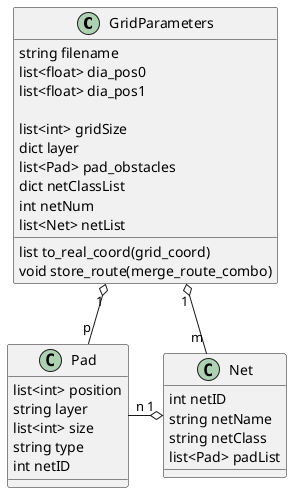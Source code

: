 @startuml

class GridParameters {
    string filename
    list<float> dia_pos0
    list<float> dia_pos1

    list<int> gridSize
    dict layer
    list<Pad> pad_obstacles
    dict netClassList
    int netNum
    list<Net> netList

    list to_real_coord(grid_coord)
    void store_route(merge_route_combo)
}

class Net {
    int netID
    string netName
    string netClass
    list<Pad> padList
}

class Pad {
    list<int> position
    string layer
    list<int> size
    string type
    int netID
}

Net "1" o-left- "n" Pad
GridParameters "1" o-down- "m" Net
GridParameters "1" o-down- "p" Pad

@enduml